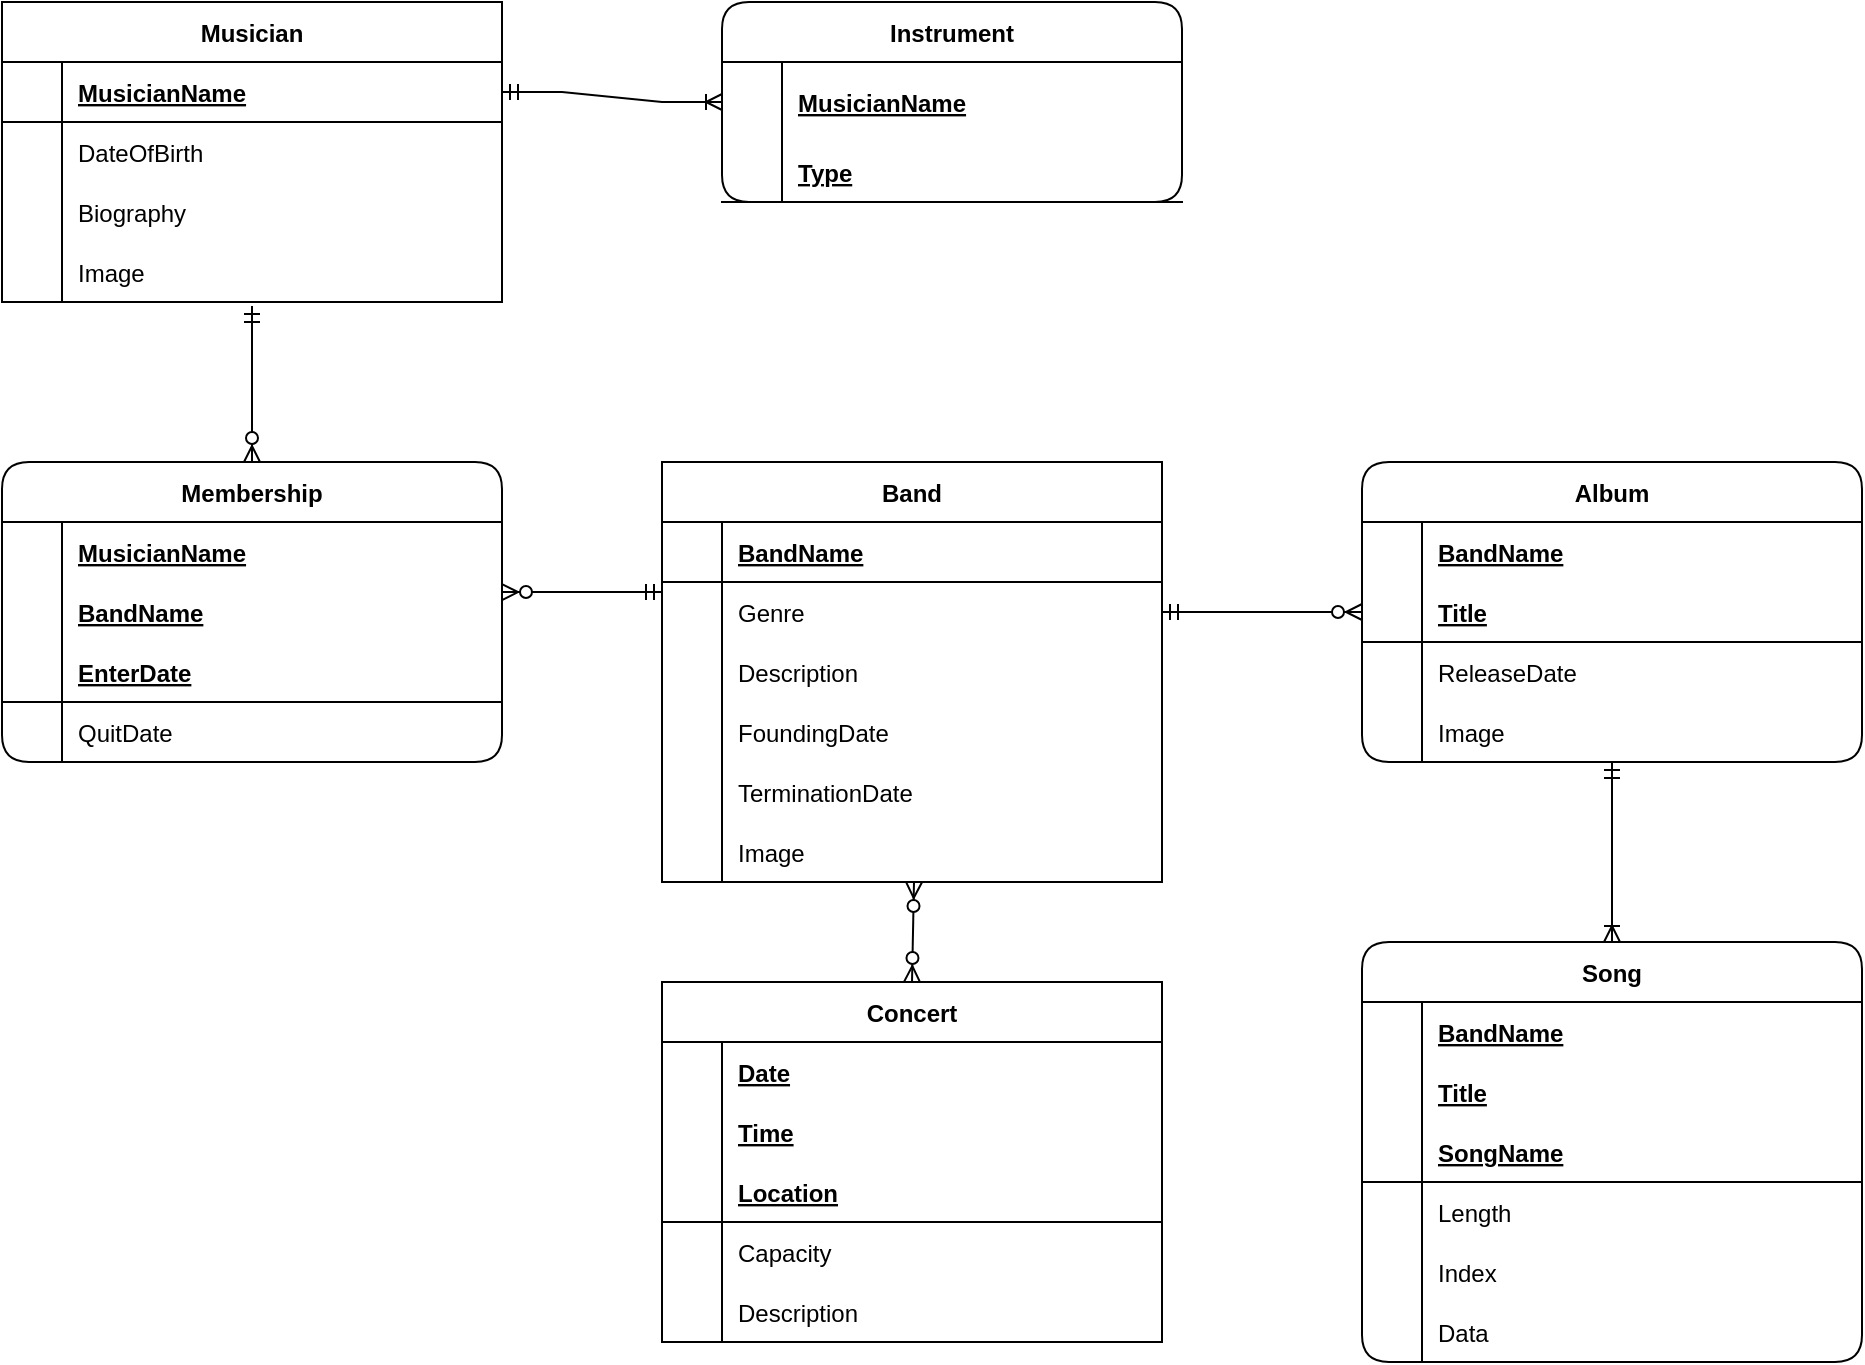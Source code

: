 <mxfile version="17.4.5" type="device"><diagram id="R2lEEEUBdFMjLlhIrx00" name="Page-1"><mxGraphModel dx="1038" dy="547" grid="1" gridSize="10" guides="1" tooltips="1" connect="1" arrows="1" fold="1" page="1" pageScale="1" pageWidth="850" pageHeight="1100" math="0" shadow="0" extFonts="Permanent Marker^https://fonts.googleapis.com/css?family=Permanent+Marker"><root><mxCell id="0"/><mxCell id="1" parent="0"/><mxCell id="C-vyLk0tnHw3VtMMgP7b-2" value="Instrument" style="shape=table;startSize=30;container=1;collapsible=1;childLayout=tableLayout;fixedRows=1;rowLines=0;fontStyle=1;align=center;resizeLast=1;rounded=1;" parent="1" vertex="1"><mxGeometry x="480" y="120" width="230" height="100" as="geometry"/></mxCell><mxCell id="hMFvulnl0Orp4dNwQK6t-11" value="" style="shape=partialRectangle;collapsible=0;dropTarget=0;pointerEvents=0;fillColor=none;points=[[0,0.5],[1,0.5]];portConstraint=eastwest;top=0;left=0;right=0;bottom=0;" parent="C-vyLk0tnHw3VtMMgP7b-2" vertex="1"><mxGeometry y="30" width="230" height="40" as="geometry"/></mxCell><mxCell id="hMFvulnl0Orp4dNwQK6t-12" value="" style="shape=partialRectangle;overflow=hidden;connectable=0;fillColor=none;top=0;left=0;bottom=0;right=0;fontStyle=1;" parent="hMFvulnl0Orp4dNwQK6t-11" vertex="1"><mxGeometry width="30" height="40" as="geometry"><mxRectangle width="30" height="40" as="alternateBounds"/></mxGeometry></mxCell><mxCell id="hMFvulnl0Orp4dNwQK6t-13" value="MusicianName" style="shape=partialRectangle;overflow=hidden;connectable=0;fillColor=none;top=0;left=0;bottom=0;right=0;align=left;spacingLeft=6;fontStyle=5;" parent="hMFvulnl0Orp4dNwQK6t-11" vertex="1"><mxGeometry x="30" width="200" height="40" as="geometry"><mxRectangle width="200" height="40" as="alternateBounds"/></mxGeometry></mxCell><mxCell id="hMFvulnl0Orp4dNwQK6t-18" value="" style="shape=partialRectangle;collapsible=0;dropTarget=0;pointerEvents=0;fillColor=none;points=[[0,0.5],[1,0.5]];portConstraint=eastwest;top=0;left=0;right=0;bottom=1;" parent="C-vyLk0tnHw3VtMMgP7b-2" vertex="1"><mxGeometry y="70" width="230" height="30" as="geometry"/></mxCell><mxCell id="hMFvulnl0Orp4dNwQK6t-19" value="" style="shape=partialRectangle;overflow=hidden;connectable=0;fillColor=none;top=0;left=0;bottom=0;right=0;fontStyle=1;" parent="hMFvulnl0Orp4dNwQK6t-18" vertex="1"><mxGeometry width="30" height="30" as="geometry"><mxRectangle width="30" height="30" as="alternateBounds"/></mxGeometry></mxCell><mxCell id="hMFvulnl0Orp4dNwQK6t-20" value="Type" style="shape=partialRectangle;overflow=hidden;connectable=0;fillColor=none;top=0;left=0;bottom=0;right=0;align=left;spacingLeft=6;fontStyle=5;" parent="hMFvulnl0Orp4dNwQK6t-18" vertex="1"><mxGeometry x="30" width="200" height="30" as="geometry"><mxRectangle width="200" height="30" as="alternateBounds"/></mxGeometry></mxCell><mxCell id="C-vyLk0tnHw3VtMMgP7b-13" value="Membership" style="shape=table;startSize=30;container=1;collapsible=1;childLayout=tableLayout;fixedRows=1;rowLines=0;fontStyle=1;align=center;resizeLast=1;rounded=1;" parent="1" vertex="1"><mxGeometry x="120" y="350" width="250" height="150" as="geometry"/></mxCell><mxCell id="C-vyLk0tnHw3VtMMgP7b-14" value="" style="shape=partialRectangle;collapsible=0;dropTarget=0;pointerEvents=0;fillColor=none;points=[[0,0.5],[1,0.5]];portConstraint=eastwest;top=0;left=0;right=0;bottom=0;" parent="C-vyLk0tnHw3VtMMgP7b-13" vertex="1"><mxGeometry y="30" width="250" height="30" as="geometry"/></mxCell><mxCell id="C-vyLk0tnHw3VtMMgP7b-15" value="" style="shape=partialRectangle;overflow=hidden;connectable=0;fillColor=none;top=0;left=0;bottom=0;right=0;fontStyle=1;" parent="C-vyLk0tnHw3VtMMgP7b-14" vertex="1"><mxGeometry width="30" height="30" as="geometry"><mxRectangle width="30" height="30" as="alternateBounds"/></mxGeometry></mxCell><mxCell id="C-vyLk0tnHw3VtMMgP7b-16" value="MusicianName" style="shape=partialRectangle;overflow=hidden;connectable=0;fillColor=none;top=0;left=0;bottom=0;right=0;align=left;spacingLeft=6;fontStyle=5;" parent="C-vyLk0tnHw3VtMMgP7b-14" vertex="1"><mxGeometry x="30" width="220" height="30" as="geometry"><mxRectangle width="220" height="30" as="alternateBounds"/></mxGeometry></mxCell><mxCell id="hMFvulnl0Orp4dNwQK6t-25" value="" style="shape=partialRectangle;collapsible=0;dropTarget=0;pointerEvents=0;fillColor=none;points=[[0,0.5],[1,0.5]];portConstraint=eastwest;top=0;left=0;right=0;bottom=0;" parent="C-vyLk0tnHw3VtMMgP7b-13" vertex="1"><mxGeometry y="60" width="250" height="30" as="geometry"/></mxCell><mxCell id="hMFvulnl0Orp4dNwQK6t-26" value="" style="shape=partialRectangle;overflow=hidden;connectable=0;fillColor=none;top=0;left=0;bottom=0;right=0;fontStyle=1;" parent="hMFvulnl0Orp4dNwQK6t-25" vertex="1"><mxGeometry width="30" height="30" as="geometry"><mxRectangle width="30" height="30" as="alternateBounds"/></mxGeometry></mxCell><mxCell id="hMFvulnl0Orp4dNwQK6t-27" value="BandName" style="shape=partialRectangle;overflow=hidden;connectable=0;fillColor=none;top=0;left=0;bottom=0;right=0;align=left;spacingLeft=6;fontStyle=5;" parent="hMFvulnl0Orp4dNwQK6t-25" vertex="1"><mxGeometry x="30" width="220" height="30" as="geometry"><mxRectangle width="220" height="30" as="alternateBounds"/></mxGeometry></mxCell><mxCell id="hMFvulnl0Orp4dNwQK6t-22" value="" style="shape=partialRectangle;collapsible=0;dropTarget=0;pointerEvents=0;fillColor=none;points=[[0,0.5],[1,0.5]];portConstraint=eastwest;top=0;left=0;right=0;bottom=1;" parent="C-vyLk0tnHw3VtMMgP7b-13" vertex="1"><mxGeometry y="90" width="250" height="30" as="geometry"/></mxCell><mxCell id="hMFvulnl0Orp4dNwQK6t-23" value="" style="shape=partialRectangle;overflow=hidden;connectable=0;fillColor=none;top=0;left=0;bottom=0;right=0;fontStyle=1;" parent="hMFvulnl0Orp4dNwQK6t-22" vertex="1"><mxGeometry width="30" height="30" as="geometry"><mxRectangle width="30" height="30" as="alternateBounds"/></mxGeometry></mxCell><mxCell id="hMFvulnl0Orp4dNwQK6t-24" value="EnterDate" style="shape=partialRectangle;overflow=hidden;connectable=0;fillColor=none;top=0;left=0;bottom=0;right=0;align=left;spacingLeft=6;fontStyle=5;" parent="hMFvulnl0Orp4dNwQK6t-22" vertex="1"><mxGeometry x="30" width="220" height="30" as="geometry"><mxRectangle width="220" height="30" as="alternateBounds"/></mxGeometry></mxCell><mxCell id="C-vyLk0tnHw3VtMMgP7b-17" value="" style="shape=partialRectangle;collapsible=0;dropTarget=0;pointerEvents=0;fillColor=none;points=[[0,0.5],[1,0.5]];portConstraint=eastwest;top=0;left=0;right=0;bottom=0;" parent="C-vyLk0tnHw3VtMMgP7b-13" vertex="1"><mxGeometry y="120" width="250" height="30" as="geometry"/></mxCell><mxCell id="C-vyLk0tnHw3VtMMgP7b-18" value="" style="shape=partialRectangle;overflow=hidden;connectable=0;fillColor=none;top=0;left=0;bottom=0;right=0;" parent="C-vyLk0tnHw3VtMMgP7b-17" vertex="1"><mxGeometry width="30" height="30" as="geometry"><mxRectangle width="30" height="30" as="alternateBounds"/></mxGeometry></mxCell><mxCell id="C-vyLk0tnHw3VtMMgP7b-19" value="QuitDate" style="shape=partialRectangle;overflow=hidden;connectable=0;fillColor=none;top=0;left=0;bottom=0;right=0;align=left;spacingLeft=6;" parent="C-vyLk0tnHw3VtMMgP7b-17" vertex="1"><mxGeometry x="30" width="220" height="30" as="geometry"><mxRectangle width="220" height="30" as="alternateBounds"/></mxGeometry></mxCell><mxCell id="C-vyLk0tnHw3VtMMgP7b-23" value="Musician" style="shape=table;startSize=30;container=1;collapsible=1;childLayout=tableLayout;fixedRows=1;rowLines=0;fontStyle=1;align=center;resizeLast=1;" parent="1" vertex="1"><mxGeometry x="120" y="120" width="250" height="150" as="geometry"/></mxCell><mxCell id="C-vyLk0tnHw3VtMMgP7b-24" value="" style="shape=partialRectangle;collapsible=0;dropTarget=0;pointerEvents=0;fillColor=none;points=[[0,0.5],[1,0.5]];portConstraint=eastwest;top=0;left=0;right=0;bottom=1;" parent="C-vyLk0tnHw3VtMMgP7b-23" vertex="1"><mxGeometry y="30" width="250" height="30" as="geometry"/></mxCell><mxCell id="C-vyLk0tnHw3VtMMgP7b-25" value="" style="shape=partialRectangle;overflow=hidden;connectable=0;fillColor=none;top=0;left=0;bottom=0;right=0;fontStyle=1;" parent="C-vyLk0tnHw3VtMMgP7b-24" vertex="1"><mxGeometry width="30" height="30" as="geometry"><mxRectangle width="30" height="30" as="alternateBounds"/></mxGeometry></mxCell><mxCell id="C-vyLk0tnHw3VtMMgP7b-26" value="MusicianName" style="shape=partialRectangle;overflow=hidden;connectable=0;fillColor=none;top=0;left=0;bottom=0;right=0;align=left;spacingLeft=6;fontStyle=5;" parent="C-vyLk0tnHw3VtMMgP7b-24" vertex="1"><mxGeometry x="30" width="220" height="30" as="geometry"><mxRectangle width="220" height="30" as="alternateBounds"/></mxGeometry></mxCell><mxCell id="C-vyLk0tnHw3VtMMgP7b-27" value="" style="shape=partialRectangle;collapsible=0;dropTarget=0;pointerEvents=0;fillColor=none;points=[[0,0.5],[1,0.5]];portConstraint=eastwest;top=0;left=0;right=0;bottom=0;" parent="C-vyLk0tnHw3VtMMgP7b-23" vertex="1"><mxGeometry y="60" width="250" height="30" as="geometry"/></mxCell><mxCell id="C-vyLk0tnHw3VtMMgP7b-28" value="" style="shape=partialRectangle;overflow=hidden;connectable=0;fillColor=none;top=0;left=0;bottom=0;right=0;" parent="C-vyLk0tnHw3VtMMgP7b-27" vertex="1"><mxGeometry width="30" height="30" as="geometry"><mxRectangle width="30" height="30" as="alternateBounds"/></mxGeometry></mxCell><mxCell id="C-vyLk0tnHw3VtMMgP7b-29" value="DateOfBirth" style="shape=partialRectangle;overflow=hidden;connectable=0;fillColor=none;top=0;left=0;bottom=0;right=0;align=left;spacingLeft=6;" parent="C-vyLk0tnHw3VtMMgP7b-27" vertex="1"><mxGeometry x="30" width="220" height="30" as="geometry"><mxRectangle width="220" height="30" as="alternateBounds"/></mxGeometry></mxCell><mxCell id="hMFvulnl0Orp4dNwQK6t-1" value="" style="shape=partialRectangle;collapsible=0;dropTarget=0;pointerEvents=0;fillColor=none;points=[[0,0.5],[1,0.5]];portConstraint=eastwest;top=0;left=0;right=0;bottom=0;" parent="C-vyLk0tnHw3VtMMgP7b-23" vertex="1"><mxGeometry y="90" width="250" height="30" as="geometry"/></mxCell><mxCell id="hMFvulnl0Orp4dNwQK6t-2" value="" style="shape=partialRectangle;overflow=hidden;connectable=0;fillColor=none;top=0;left=0;bottom=0;right=0;" parent="hMFvulnl0Orp4dNwQK6t-1" vertex="1"><mxGeometry width="30" height="30" as="geometry"><mxRectangle width="30" height="30" as="alternateBounds"/></mxGeometry></mxCell><mxCell id="hMFvulnl0Orp4dNwQK6t-3" value="Biography" style="shape=partialRectangle;overflow=hidden;connectable=0;fillColor=none;top=0;left=0;bottom=0;right=0;align=left;spacingLeft=6;" parent="hMFvulnl0Orp4dNwQK6t-1" vertex="1"><mxGeometry x="30" width="220" height="30" as="geometry"><mxRectangle width="220" height="30" as="alternateBounds"/></mxGeometry></mxCell><mxCell id="hMFvulnl0Orp4dNwQK6t-4" value="" style="shape=partialRectangle;collapsible=0;dropTarget=0;pointerEvents=0;fillColor=none;points=[[0,0.5],[1,0.5]];portConstraint=eastwest;top=0;left=0;right=0;bottom=0;" parent="C-vyLk0tnHw3VtMMgP7b-23" vertex="1"><mxGeometry y="120" width="250" height="30" as="geometry"/></mxCell><mxCell id="hMFvulnl0Orp4dNwQK6t-5" value="" style="shape=partialRectangle;overflow=hidden;connectable=0;fillColor=none;top=0;left=0;bottom=0;right=0;" parent="hMFvulnl0Orp4dNwQK6t-4" vertex="1"><mxGeometry width="30" height="30" as="geometry"><mxRectangle width="30" height="30" as="alternateBounds"/></mxGeometry></mxCell><mxCell id="hMFvulnl0Orp4dNwQK6t-6" value="Image" style="shape=partialRectangle;overflow=hidden;connectable=0;fillColor=none;top=0;left=0;bottom=0;right=0;align=left;spacingLeft=6;" parent="hMFvulnl0Orp4dNwQK6t-4" vertex="1"><mxGeometry x="30" width="220" height="30" as="geometry"><mxRectangle width="220" height="30" as="alternateBounds"/></mxGeometry></mxCell><mxCell id="hMFvulnl0Orp4dNwQK6t-21" value="" style="edgeStyle=entityRelationEdgeStyle;fontSize=12;html=1;endArrow=ERoneToMany;startArrow=ERmandOne;rounded=0;entryX=0;entryY=0.5;entryDx=0;entryDy=0;exitX=1;exitY=0.5;exitDx=0;exitDy=0;" parent="1" source="C-vyLk0tnHw3VtMMgP7b-24" target="hMFvulnl0Orp4dNwQK6t-11" edge="1"><mxGeometry width="100" height="100" relative="1" as="geometry"><mxPoint x="360" y="350" as="sourcePoint"/><mxPoint x="460" y="250" as="targetPoint"/></mxGeometry></mxCell><mxCell id="hMFvulnl0Orp4dNwQK6t-28" value="Band" style="shape=table;startSize=30;container=1;collapsible=1;childLayout=tableLayout;fixedRows=1;rowLines=0;fontStyle=1;align=center;resizeLast=1;" parent="1" vertex="1"><mxGeometry x="450" y="350" width="250" height="210" as="geometry"/></mxCell><mxCell id="hMFvulnl0Orp4dNwQK6t-29" value="" style="shape=partialRectangle;collapsible=0;dropTarget=0;pointerEvents=0;fillColor=none;points=[[0,0.5],[1,0.5]];portConstraint=eastwest;top=0;left=0;right=0;bottom=1;" parent="hMFvulnl0Orp4dNwQK6t-28" vertex="1"><mxGeometry y="30" width="250" height="30" as="geometry"/></mxCell><mxCell id="hMFvulnl0Orp4dNwQK6t-30" value="" style="shape=partialRectangle;overflow=hidden;connectable=0;fillColor=none;top=0;left=0;bottom=0;right=0;fontStyle=1;" parent="hMFvulnl0Orp4dNwQK6t-29" vertex="1"><mxGeometry width="30" height="30" as="geometry"><mxRectangle width="30" height="30" as="alternateBounds"/></mxGeometry></mxCell><mxCell id="hMFvulnl0Orp4dNwQK6t-31" value="BandName" style="shape=partialRectangle;overflow=hidden;connectable=0;fillColor=none;top=0;left=0;bottom=0;right=0;align=left;spacingLeft=6;fontStyle=5;" parent="hMFvulnl0Orp4dNwQK6t-29" vertex="1"><mxGeometry x="30" width="220" height="30" as="geometry"><mxRectangle width="220" height="30" as="alternateBounds"/></mxGeometry></mxCell><mxCell id="hMFvulnl0Orp4dNwQK6t-38" value="" style="shape=partialRectangle;collapsible=0;dropTarget=0;pointerEvents=0;fillColor=none;points=[[0,0.5],[1,0.5]];portConstraint=eastwest;top=0;left=0;right=0;bottom=0;" parent="hMFvulnl0Orp4dNwQK6t-28" vertex="1"><mxGeometry y="60" width="250" height="30" as="geometry"/></mxCell><mxCell id="hMFvulnl0Orp4dNwQK6t-39" value="" style="shape=partialRectangle;overflow=hidden;connectable=0;fillColor=none;top=0;left=0;bottom=0;right=0;" parent="hMFvulnl0Orp4dNwQK6t-38" vertex="1"><mxGeometry width="30" height="30" as="geometry"><mxRectangle width="30" height="30" as="alternateBounds"/></mxGeometry></mxCell><mxCell id="hMFvulnl0Orp4dNwQK6t-40" value="Genre" style="shape=partialRectangle;overflow=hidden;connectable=0;fillColor=none;top=0;left=0;bottom=0;right=0;align=left;spacingLeft=6;" parent="hMFvulnl0Orp4dNwQK6t-38" vertex="1"><mxGeometry x="30" width="220" height="30" as="geometry"><mxRectangle width="220" height="30" as="alternateBounds"/></mxGeometry></mxCell><mxCell id="PQ4qTFATk-oJu7mtaYmG-1" value="" style="shape=partialRectangle;collapsible=0;dropTarget=0;pointerEvents=0;fillColor=none;points=[[0,0.5],[1,0.5]];portConstraint=eastwest;top=0;left=0;right=0;bottom=0;" vertex="1" parent="hMFvulnl0Orp4dNwQK6t-28"><mxGeometry y="90" width="250" height="30" as="geometry"/></mxCell><mxCell id="PQ4qTFATk-oJu7mtaYmG-2" value="" style="shape=partialRectangle;overflow=hidden;connectable=0;fillColor=none;top=0;left=0;bottom=0;right=0;" vertex="1" parent="PQ4qTFATk-oJu7mtaYmG-1"><mxGeometry width="30" height="30" as="geometry"><mxRectangle width="30" height="30" as="alternateBounds"/></mxGeometry></mxCell><mxCell id="PQ4qTFATk-oJu7mtaYmG-3" value="Description" style="shape=partialRectangle;overflow=hidden;connectable=0;fillColor=none;top=0;left=0;bottom=0;right=0;align=left;spacingLeft=6;" vertex="1" parent="PQ4qTFATk-oJu7mtaYmG-1"><mxGeometry x="30" width="220" height="30" as="geometry"><mxRectangle width="220" height="30" as="alternateBounds"/></mxGeometry></mxCell><mxCell id="hMFvulnl0Orp4dNwQK6t-42" value="" style="shape=partialRectangle;collapsible=0;dropTarget=0;pointerEvents=0;fillColor=none;points=[[0,0.5],[1,0.5]];portConstraint=eastwest;top=0;left=0;right=0;bottom=0;" parent="hMFvulnl0Orp4dNwQK6t-28" vertex="1"><mxGeometry y="120" width="250" height="30" as="geometry"/></mxCell><mxCell id="hMFvulnl0Orp4dNwQK6t-43" value="" style="shape=partialRectangle;overflow=hidden;connectable=0;fillColor=none;top=0;left=0;bottom=0;right=0;" parent="hMFvulnl0Orp4dNwQK6t-42" vertex="1"><mxGeometry width="30" height="30" as="geometry"><mxRectangle width="30" height="30" as="alternateBounds"/></mxGeometry></mxCell><mxCell id="hMFvulnl0Orp4dNwQK6t-44" value="FoundingDate" style="shape=partialRectangle;overflow=hidden;connectable=0;fillColor=none;top=0;left=0;bottom=0;right=0;align=left;spacingLeft=6;" parent="hMFvulnl0Orp4dNwQK6t-42" vertex="1"><mxGeometry x="30" width="220" height="30" as="geometry"><mxRectangle width="220" height="30" as="alternateBounds"/></mxGeometry></mxCell><mxCell id="hMFvulnl0Orp4dNwQK6t-45" value="" style="shape=partialRectangle;collapsible=0;dropTarget=0;pointerEvents=0;fillColor=none;points=[[0,0.5],[1,0.5]];portConstraint=eastwest;top=0;left=0;right=0;bottom=0;" parent="hMFvulnl0Orp4dNwQK6t-28" vertex="1"><mxGeometry y="150" width="250" height="30" as="geometry"/></mxCell><mxCell id="hMFvulnl0Orp4dNwQK6t-46" value="" style="shape=partialRectangle;overflow=hidden;connectable=0;fillColor=none;top=0;left=0;bottom=0;right=0;" parent="hMFvulnl0Orp4dNwQK6t-45" vertex="1"><mxGeometry width="30" height="30" as="geometry"><mxRectangle width="30" height="30" as="alternateBounds"/></mxGeometry></mxCell><mxCell id="hMFvulnl0Orp4dNwQK6t-47" value="TerminationDate" style="shape=partialRectangle;overflow=hidden;connectable=0;fillColor=none;top=0;left=0;bottom=0;right=0;align=left;spacingLeft=6;" parent="hMFvulnl0Orp4dNwQK6t-45" vertex="1"><mxGeometry x="30" width="220" height="30" as="geometry"><mxRectangle width="220" height="30" as="alternateBounds"/></mxGeometry></mxCell><mxCell id="hMFvulnl0Orp4dNwQK6t-48" value="" style="shape=partialRectangle;collapsible=0;dropTarget=0;pointerEvents=0;fillColor=none;points=[[0,0.5],[1,0.5]];portConstraint=eastwest;top=0;left=0;right=0;bottom=0;" parent="hMFvulnl0Orp4dNwQK6t-28" vertex="1"><mxGeometry y="180" width="250" height="30" as="geometry"/></mxCell><mxCell id="hMFvulnl0Orp4dNwQK6t-49" value="" style="shape=partialRectangle;overflow=hidden;connectable=0;fillColor=none;top=0;left=0;bottom=0;right=0;" parent="hMFvulnl0Orp4dNwQK6t-48" vertex="1"><mxGeometry width="30" height="30" as="geometry"><mxRectangle width="30" height="30" as="alternateBounds"/></mxGeometry></mxCell><mxCell id="hMFvulnl0Orp4dNwQK6t-50" value="Image" style="shape=partialRectangle;overflow=hidden;connectable=0;fillColor=none;top=0;left=0;bottom=0;right=0;align=left;spacingLeft=6;" parent="hMFvulnl0Orp4dNwQK6t-48" vertex="1"><mxGeometry x="30" width="220" height="30" as="geometry"><mxRectangle width="220" height="30" as="alternateBounds"/></mxGeometry></mxCell><mxCell id="hMFvulnl0Orp4dNwQK6t-41" value="" style="fontSize=12;html=1;endArrow=ERzeroToMany;startArrow=ERmandOne;rounded=0;exitX=0.5;exitY=1.067;exitDx=0;exitDy=0;exitPerimeter=0;entryX=0.5;entryY=0;entryDx=0;entryDy=0;elbow=vertical;" parent="1" source="hMFvulnl0Orp4dNwQK6t-4" target="C-vyLk0tnHw3VtMMgP7b-13" edge="1"><mxGeometry width="100" height="100" relative="1" as="geometry"><mxPoint x="250" y="420" as="sourcePoint"/><mxPoint x="350" y="320" as="targetPoint"/></mxGeometry></mxCell><mxCell id="hMFvulnl0Orp4dNwQK6t-51" value="" style="fontSize=12;html=1;endArrow=ERzeroToMany;startArrow=ERmandOne;rounded=0;exitX=0;exitY=0.167;exitDx=0;exitDy=0;entryX=1;entryY=0.167;entryDx=0;entryDy=0;elbow=vertical;entryPerimeter=0;exitPerimeter=0;" parent="1" source="hMFvulnl0Orp4dNwQK6t-38" target="hMFvulnl0Orp4dNwQK6t-25" edge="1"><mxGeometry width="100" height="100" relative="1" as="geometry"><mxPoint x="400" y="472" as="sourcePoint"/><mxPoint x="400" y="549.99" as="targetPoint"/></mxGeometry></mxCell><mxCell id="hMFvulnl0Orp4dNwQK6t-52" value="Album" style="shape=table;startSize=30;container=1;collapsible=1;childLayout=tableLayout;fixedRows=1;rowLines=0;fontStyle=1;align=center;resizeLast=1;rounded=1;" parent="1" vertex="1"><mxGeometry x="800" y="350" width="250" height="150" as="geometry"/></mxCell><mxCell id="hMFvulnl0Orp4dNwQK6t-53" value="" style="shape=partialRectangle;collapsible=0;dropTarget=0;pointerEvents=0;fillColor=none;points=[[0,0.5],[1,0.5]];portConstraint=eastwest;top=0;left=0;right=0;bottom=0;" parent="hMFvulnl0Orp4dNwQK6t-52" vertex="1"><mxGeometry y="30" width="250" height="30" as="geometry"/></mxCell><mxCell id="hMFvulnl0Orp4dNwQK6t-54" value="" style="shape=partialRectangle;overflow=hidden;connectable=0;fillColor=none;top=0;left=0;bottom=0;right=0;fontStyle=1;" parent="hMFvulnl0Orp4dNwQK6t-53" vertex="1"><mxGeometry width="30" height="30" as="geometry"><mxRectangle width="30" height="30" as="alternateBounds"/></mxGeometry></mxCell><mxCell id="hMFvulnl0Orp4dNwQK6t-55" value="BandName" style="shape=partialRectangle;overflow=hidden;connectable=0;fillColor=none;top=0;left=0;bottom=0;right=0;align=left;spacingLeft=6;fontStyle=5;" parent="hMFvulnl0Orp4dNwQK6t-53" vertex="1"><mxGeometry x="30" width="220" height="30" as="geometry"><mxRectangle width="220" height="30" as="alternateBounds"/></mxGeometry></mxCell><mxCell id="hMFvulnl0Orp4dNwQK6t-68" value="" style="shape=partialRectangle;collapsible=0;dropTarget=0;pointerEvents=0;fillColor=none;points=[[0,0.5],[1,0.5]];portConstraint=eastwest;top=0;left=0;right=0;bottom=1;" parent="hMFvulnl0Orp4dNwQK6t-52" vertex="1"><mxGeometry y="60" width="250" height="30" as="geometry"/></mxCell><mxCell id="hMFvulnl0Orp4dNwQK6t-69" value="" style="shape=partialRectangle;overflow=hidden;connectable=0;fillColor=none;top=0;left=0;bottom=0;right=0;fontStyle=1;" parent="hMFvulnl0Orp4dNwQK6t-68" vertex="1"><mxGeometry width="30" height="30" as="geometry"><mxRectangle width="30" height="30" as="alternateBounds"/></mxGeometry></mxCell><mxCell id="hMFvulnl0Orp4dNwQK6t-70" value="Title" style="shape=partialRectangle;overflow=hidden;connectable=0;fillColor=none;top=0;left=0;bottom=0;right=0;align=left;spacingLeft=6;fontStyle=5;" parent="hMFvulnl0Orp4dNwQK6t-68" vertex="1"><mxGeometry x="30" width="220" height="30" as="geometry"><mxRectangle width="220" height="30" as="alternateBounds"/></mxGeometry></mxCell><mxCell id="hMFvulnl0Orp4dNwQK6t-56" value="" style="shape=partialRectangle;collapsible=0;dropTarget=0;pointerEvents=0;fillColor=none;points=[[0,0.5],[1,0.5]];portConstraint=eastwest;top=0;left=0;right=0;bottom=0;" parent="hMFvulnl0Orp4dNwQK6t-52" vertex="1"><mxGeometry y="90" width="250" height="30" as="geometry"/></mxCell><mxCell id="hMFvulnl0Orp4dNwQK6t-57" value="" style="shape=partialRectangle;overflow=hidden;connectable=0;fillColor=none;top=0;left=0;bottom=0;right=0;" parent="hMFvulnl0Orp4dNwQK6t-56" vertex="1"><mxGeometry width="30" height="30" as="geometry"><mxRectangle width="30" height="30" as="alternateBounds"/></mxGeometry></mxCell><mxCell id="hMFvulnl0Orp4dNwQK6t-58" value="ReleaseDate" style="shape=partialRectangle;overflow=hidden;connectable=0;fillColor=none;top=0;left=0;bottom=0;right=0;align=left;spacingLeft=6;" parent="hMFvulnl0Orp4dNwQK6t-56" vertex="1"><mxGeometry x="30" width="220" height="30" as="geometry"><mxRectangle width="220" height="30" as="alternateBounds"/></mxGeometry></mxCell><mxCell id="hMFvulnl0Orp4dNwQK6t-59" value="" style="shape=partialRectangle;collapsible=0;dropTarget=0;pointerEvents=0;fillColor=none;points=[[0,0.5],[1,0.5]];portConstraint=eastwest;top=0;left=0;right=0;bottom=0;" parent="hMFvulnl0Orp4dNwQK6t-52" vertex="1"><mxGeometry y="120" width="250" height="30" as="geometry"/></mxCell><mxCell id="hMFvulnl0Orp4dNwQK6t-60" value="" style="shape=partialRectangle;overflow=hidden;connectable=0;fillColor=none;top=0;left=0;bottom=0;right=0;" parent="hMFvulnl0Orp4dNwQK6t-59" vertex="1"><mxGeometry width="30" height="30" as="geometry"><mxRectangle width="30" height="30" as="alternateBounds"/></mxGeometry></mxCell><mxCell id="hMFvulnl0Orp4dNwQK6t-61" value="Image" style="shape=partialRectangle;overflow=hidden;connectable=0;fillColor=none;top=0;left=0;bottom=0;right=0;align=left;spacingLeft=6;" parent="hMFvulnl0Orp4dNwQK6t-59" vertex="1"><mxGeometry x="30" width="220" height="30" as="geometry"><mxRectangle width="220" height="30" as="alternateBounds"/></mxGeometry></mxCell><mxCell id="hMFvulnl0Orp4dNwQK6t-71" value="" style="fontSize=12;html=1;endArrow=ERzeroToMany;startArrow=ERmandOne;rounded=0;exitX=1;exitY=0.5;exitDx=0;exitDy=0;entryX=0;entryY=0.5;entryDx=0;entryDy=0;elbow=vertical;edgeStyle=entityRelationEdgeStyle;" parent="1" source="hMFvulnl0Orp4dNwQK6t-38" target="hMFvulnl0Orp4dNwQK6t-68" edge="1"><mxGeometry width="100" height="100" relative="1" as="geometry"><mxPoint x="790" y="500" as="sourcePoint"/><mxPoint x="710" y="500" as="targetPoint"/></mxGeometry></mxCell><mxCell id="hMFvulnl0Orp4dNwQK6t-72" value="Song" style="shape=table;startSize=30;container=1;collapsible=1;childLayout=tableLayout;fixedRows=1;rowLines=0;fontStyle=1;align=center;resizeLast=1;rounded=1;" parent="1" vertex="1"><mxGeometry x="800" y="590" width="250" height="210" as="geometry"/></mxCell><mxCell id="hMFvulnl0Orp4dNwQK6t-73" value="" style="shape=partialRectangle;collapsible=0;dropTarget=0;pointerEvents=0;fillColor=none;points=[[0,0.5],[1,0.5]];portConstraint=eastwest;top=0;left=0;right=0;bottom=0;" parent="hMFvulnl0Orp4dNwQK6t-72" vertex="1"><mxGeometry y="30" width="250" height="30" as="geometry"/></mxCell><mxCell id="hMFvulnl0Orp4dNwQK6t-74" value="" style="shape=partialRectangle;overflow=hidden;connectable=0;fillColor=none;top=0;left=0;bottom=0;right=0;fontStyle=1;" parent="hMFvulnl0Orp4dNwQK6t-73" vertex="1"><mxGeometry width="30" height="30" as="geometry"><mxRectangle width="30" height="30" as="alternateBounds"/></mxGeometry></mxCell><mxCell id="hMFvulnl0Orp4dNwQK6t-75" value="BandName" style="shape=partialRectangle;overflow=hidden;connectable=0;fillColor=none;top=0;left=0;bottom=0;right=0;align=left;spacingLeft=6;fontStyle=5;" parent="hMFvulnl0Orp4dNwQK6t-73" vertex="1"><mxGeometry x="30" width="220" height="30" as="geometry"><mxRectangle width="220" height="30" as="alternateBounds"/></mxGeometry></mxCell><mxCell id="hMFvulnl0Orp4dNwQK6t-76" value="" style="shape=partialRectangle;collapsible=0;dropTarget=0;pointerEvents=0;fillColor=none;points=[[0,0.5],[1,0.5]];portConstraint=eastwest;top=0;left=0;right=0;bottom=0;" parent="hMFvulnl0Orp4dNwQK6t-72" vertex="1"><mxGeometry y="60" width="250" height="30" as="geometry"/></mxCell><mxCell id="hMFvulnl0Orp4dNwQK6t-77" value="" style="shape=partialRectangle;overflow=hidden;connectable=0;fillColor=none;top=0;left=0;bottom=0;right=0;fontStyle=1;" parent="hMFvulnl0Orp4dNwQK6t-76" vertex="1"><mxGeometry width="30" height="30" as="geometry"><mxRectangle width="30" height="30" as="alternateBounds"/></mxGeometry></mxCell><mxCell id="hMFvulnl0Orp4dNwQK6t-78" value="Title" style="shape=partialRectangle;overflow=hidden;connectable=0;fillColor=none;top=0;left=0;bottom=0;right=0;align=left;spacingLeft=6;fontStyle=5;" parent="hMFvulnl0Orp4dNwQK6t-76" vertex="1"><mxGeometry x="30" width="220" height="30" as="geometry"><mxRectangle width="220" height="30" as="alternateBounds"/></mxGeometry></mxCell><mxCell id="hMFvulnl0Orp4dNwQK6t-85" value="" style="shape=partialRectangle;collapsible=0;dropTarget=0;pointerEvents=0;fillColor=none;points=[[0,0.5],[1,0.5]];portConstraint=eastwest;top=0;left=0;right=0;bottom=1;" parent="hMFvulnl0Orp4dNwQK6t-72" vertex="1"><mxGeometry y="90" width="250" height="30" as="geometry"/></mxCell><mxCell id="hMFvulnl0Orp4dNwQK6t-86" value="" style="shape=partialRectangle;overflow=hidden;connectable=0;fillColor=none;top=0;left=0;bottom=0;right=0;fontStyle=1;" parent="hMFvulnl0Orp4dNwQK6t-85" vertex="1"><mxGeometry width="30" height="30" as="geometry"><mxRectangle width="30" height="30" as="alternateBounds"/></mxGeometry></mxCell><mxCell id="hMFvulnl0Orp4dNwQK6t-87" value="SongName" style="shape=partialRectangle;overflow=hidden;connectable=0;fillColor=none;top=0;left=0;bottom=0;right=0;align=left;spacingLeft=6;fontStyle=5;" parent="hMFvulnl0Orp4dNwQK6t-85" vertex="1"><mxGeometry x="30" width="220" height="30" as="geometry"><mxRectangle width="220" height="30" as="alternateBounds"/></mxGeometry></mxCell><mxCell id="hMFvulnl0Orp4dNwQK6t-79" value="" style="shape=partialRectangle;collapsible=0;dropTarget=0;pointerEvents=0;fillColor=none;points=[[0,0.5],[1,0.5]];portConstraint=eastwest;top=0;left=0;right=0;bottom=0;" parent="hMFvulnl0Orp4dNwQK6t-72" vertex="1"><mxGeometry y="120" width="250" height="30" as="geometry"/></mxCell><mxCell id="hMFvulnl0Orp4dNwQK6t-80" value="" style="shape=partialRectangle;overflow=hidden;connectable=0;fillColor=none;top=0;left=0;bottom=0;right=0;" parent="hMFvulnl0Orp4dNwQK6t-79" vertex="1"><mxGeometry width="30" height="30" as="geometry"><mxRectangle width="30" height="30" as="alternateBounds"/></mxGeometry></mxCell><mxCell id="hMFvulnl0Orp4dNwQK6t-81" value="Length" style="shape=partialRectangle;overflow=hidden;connectable=0;fillColor=none;top=0;left=0;bottom=0;right=0;align=left;spacingLeft=6;" parent="hMFvulnl0Orp4dNwQK6t-79" vertex="1"><mxGeometry x="30" width="220" height="30" as="geometry"><mxRectangle width="220" height="30" as="alternateBounds"/></mxGeometry></mxCell><mxCell id="hMFvulnl0Orp4dNwQK6t-82" value="" style="shape=partialRectangle;collapsible=0;dropTarget=0;pointerEvents=0;fillColor=none;points=[[0,0.5],[1,0.5]];portConstraint=eastwest;top=0;left=0;right=0;bottom=0;" parent="hMFvulnl0Orp4dNwQK6t-72" vertex="1"><mxGeometry y="150" width="250" height="30" as="geometry"/></mxCell><mxCell id="hMFvulnl0Orp4dNwQK6t-83" value="" style="shape=partialRectangle;overflow=hidden;connectable=0;fillColor=none;top=0;left=0;bottom=0;right=0;" parent="hMFvulnl0Orp4dNwQK6t-82" vertex="1"><mxGeometry width="30" height="30" as="geometry"><mxRectangle width="30" height="30" as="alternateBounds"/></mxGeometry></mxCell><mxCell id="hMFvulnl0Orp4dNwQK6t-84" value="Index" style="shape=partialRectangle;overflow=hidden;connectable=0;fillColor=none;top=0;left=0;bottom=0;right=0;align=left;spacingLeft=6;" parent="hMFvulnl0Orp4dNwQK6t-82" vertex="1"><mxGeometry x="30" width="220" height="30" as="geometry"><mxRectangle width="220" height="30" as="alternateBounds"/></mxGeometry></mxCell><mxCell id="hMFvulnl0Orp4dNwQK6t-88" value="" style="shape=partialRectangle;collapsible=0;dropTarget=0;pointerEvents=0;fillColor=none;points=[[0,0.5],[1,0.5]];portConstraint=eastwest;top=0;left=0;right=0;bottom=0;" parent="hMFvulnl0Orp4dNwQK6t-72" vertex="1"><mxGeometry y="180" width="250" height="30" as="geometry"/></mxCell><mxCell id="hMFvulnl0Orp4dNwQK6t-89" value="" style="shape=partialRectangle;overflow=hidden;connectable=0;fillColor=none;top=0;left=0;bottom=0;right=0;" parent="hMFvulnl0Orp4dNwQK6t-88" vertex="1"><mxGeometry width="30" height="30" as="geometry"><mxRectangle width="30" height="30" as="alternateBounds"/></mxGeometry></mxCell><mxCell id="hMFvulnl0Orp4dNwQK6t-90" value="Data" style="shape=partialRectangle;overflow=hidden;connectable=0;fillColor=none;top=0;left=0;bottom=0;right=0;align=left;spacingLeft=6;" parent="hMFvulnl0Orp4dNwQK6t-88" vertex="1"><mxGeometry x="30" width="220" height="30" as="geometry"><mxRectangle width="220" height="30" as="alternateBounds"/></mxGeometry></mxCell><mxCell id="hMFvulnl0Orp4dNwQK6t-91" value="" style="fontSize=12;html=1;endArrow=ERoneToMany;startArrow=ERmandOne;rounded=0;entryX=0.5;entryY=0;entryDx=0;entryDy=0;" parent="1" target="hMFvulnl0Orp4dNwQK6t-72" edge="1"><mxGeometry width="100" height="100" relative="1" as="geometry"><mxPoint x="925" y="500" as="sourcePoint"/><mxPoint x="960" y="550" as="targetPoint"/></mxGeometry></mxCell><mxCell id="hMFvulnl0Orp4dNwQK6t-92" value="Concert" style="shape=table;startSize=30;container=1;collapsible=1;childLayout=tableLayout;fixedRows=1;rowLines=0;fontStyle=1;align=center;resizeLast=1;rounded=0;" parent="1" vertex="1"><mxGeometry x="450" y="610" width="250" height="180" as="geometry"/></mxCell><mxCell id="hMFvulnl0Orp4dNwQK6t-93" value="" style="shape=partialRectangle;collapsible=0;dropTarget=0;pointerEvents=0;fillColor=none;points=[[0,0.5],[1,0.5]];portConstraint=eastwest;top=0;left=0;right=0;bottom=0;" parent="hMFvulnl0Orp4dNwQK6t-92" vertex="1"><mxGeometry y="30" width="250" height="30" as="geometry"/></mxCell><mxCell id="hMFvulnl0Orp4dNwQK6t-94" value="" style="shape=partialRectangle;overflow=hidden;connectable=0;fillColor=none;top=0;left=0;bottom=0;right=0;fontStyle=1;" parent="hMFvulnl0Orp4dNwQK6t-93" vertex="1"><mxGeometry width="30" height="30" as="geometry"><mxRectangle width="30" height="30" as="alternateBounds"/></mxGeometry></mxCell><mxCell id="hMFvulnl0Orp4dNwQK6t-95" value="Date" style="shape=partialRectangle;overflow=hidden;connectable=0;fillColor=none;top=0;left=0;bottom=0;right=0;align=left;spacingLeft=6;fontStyle=5;" parent="hMFvulnl0Orp4dNwQK6t-93" vertex="1"><mxGeometry x="30" width="220" height="30" as="geometry"><mxRectangle width="220" height="30" as="alternateBounds"/></mxGeometry></mxCell><mxCell id="hMFvulnl0Orp4dNwQK6t-96" value="" style="shape=partialRectangle;collapsible=0;dropTarget=0;pointerEvents=0;fillColor=none;points=[[0,0.5],[1,0.5]];portConstraint=eastwest;top=0;left=0;right=0;bottom=0;" parent="hMFvulnl0Orp4dNwQK6t-92" vertex="1"><mxGeometry y="60" width="250" height="30" as="geometry"/></mxCell><mxCell id="hMFvulnl0Orp4dNwQK6t-97" value="" style="shape=partialRectangle;overflow=hidden;connectable=0;fillColor=none;top=0;left=0;bottom=0;right=0;fontStyle=1;" parent="hMFvulnl0Orp4dNwQK6t-96" vertex="1"><mxGeometry width="30" height="30" as="geometry"><mxRectangle width="30" height="30" as="alternateBounds"/></mxGeometry></mxCell><mxCell id="hMFvulnl0Orp4dNwQK6t-98" value="Time" style="shape=partialRectangle;overflow=hidden;connectable=0;fillColor=none;top=0;left=0;bottom=0;right=0;align=left;spacingLeft=6;fontStyle=5;" parent="hMFvulnl0Orp4dNwQK6t-96" vertex="1"><mxGeometry x="30" width="220" height="30" as="geometry"><mxRectangle width="220" height="30" as="alternateBounds"/></mxGeometry></mxCell><mxCell id="hMFvulnl0Orp4dNwQK6t-99" value="" style="shape=partialRectangle;collapsible=0;dropTarget=0;pointerEvents=0;fillColor=none;points=[[0,0.5],[1,0.5]];portConstraint=eastwest;top=0;left=0;right=0;bottom=1;" parent="hMFvulnl0Orp4dNwQK6t-92" vertex="1"><mxGeometry y="90" width="250" height="30" as="geometry"/></mxCell><mxCell id="hMFvulnl0Orp4dNwQK6t-100" value="" style="shape=partialRectangle;overflow=hidden;connectable=0;fillColor=none;top=0;left=0;bottom=0;right=0;fontStyle=1;" parent="hMFvulnl0Orp4dNwQK6t-99" vertex="1"><mxGeometry width="30" height="30" as="geometry"><mxRectangle width="30" height="30" as="alternateBounds"/></mxGeometry></mxCell><mxCell id="hMFvulnl0Orp4dNwQK6t-101" value="Location" style="shape=partialRectangle;overflow=hidden;connectable=0;fillColor=none;top=0;left=0;bottom=0;right=0;align=left;spacingLeft=6;fontStyle=5;" parent="hMFvulnl0Orp4dNwQK6t-99" vertex="1"><mxGeometry x="30" width="220" height="30" as="geometry"><mxRectangle width="220" height="30" as="alternateBounds"/></mxGeometry></mxCell><mxCell id="hMFvulnl0Orp4dNwQK6t-102" value="" style="shape=partialRectangle;collapsible=0;dropTarget=0;pointerEvents=0;fillColor=none;points=[[0,0.5],[1,0.5]];portConstraint=eastwest;top=0;left=0;right=0;bottom=0;" parent="hMFvulnl0Orp4dNwQK6t-92" vertex="1"><mxGeometry y="120" width="250" height="30" as="geometry"/></mxCell><mxCell id="hMFvulnl0Orp4dNwQK6t-103" value="" style="shape=partialRectangle;overflow=hidden;connectable=0;fillColor=none;top=0;left=0;bottom=0;right=0;" parent="hMFvulnl0Orp4dNwQK6t-102" vertex="1"><mxGeometry width="30" height="30" as="geometry"><mxRectangle width="30" height="30" as="alternateBounds"/></mxGeometry></mxCell><mxCell id="hMFvulnl0Orp4dNwQK6t-104" value="Capacity" style="shape=partialRectangle;overflow=hidden;connectable=0;fillColor=none;top=0;left=0;bottom=0;right=0;align=left;spacingLeft=6;" parent="hMFvulnl0Orp4dNwQK6t-102" vertex="1"><mxGeometry x="30" width="220" height="30" as="geometry"><mxRectangle width="220" height="30" as="alternateBounds"/></mxGeometry></mxCell><mxCell id="hMFvulnl0Orp4dNwQK6t-106" value="" style="shape=partialRectangle;collapsible=0;dropTarget=0;pointerEvents=0;fillColor=none;points=[[0,0.5],[1,0.5]];portConstraint=eastwest;top=0;left=0;right=0;bottom=0;" parent="hMFvulnl0Orp4dNwQK6t-92" vertex="1"><mxGeometry y="150" width="250" height="30" as="geometry"/></mxCell><mxCell id="hMFvulnl0Orp4dNwQK6t-107" value="" style="shape=partialRectangle;overflow=hidden;connectable=0;fillColor=none;top=0;left=0;bottom=0;right=0;" parent="hMFvulnl0Orp4dNwQK6t-106" vertex="1"><mxGeometry width="30" height="30" as="geometry"><mxRectangle width="30" height="30" as="alternateBounds"/></mxGeometry></mxCell><mxCell id="hMFvulnl0Orp4dNwQK6t-108" value="Description" style="shape=partialRectangle;overflow=hidden;connectable=0;fillColor=none;top=0;left=0;bottom=0;right=0;align=left;spacingLeft=6;" parent="hMFvulnl0Orp4dNwQK6t-106" vertex="1"><mxGeometry x="30" width="220" height="30" as="geometry"><mxRectangle width="220" height="30" as="alternateBounds"/></mxGeometry></mxCell><mxCell id="hMFvulnl0Orp4dNwQK6t-105" value="" style="fontSize=12;html=1;endArrow=ERzeroToMany;endFill=1;startArrow=ERzeroToMany;rounded=0;elbow=vertical;entryX=0.504;entryY=1;entryDx=0;entryDy=0;entryPerimeter=0;exitX=0.5;exitY=0;exitDx=0;exitDy=0;" parent="1" source="hMFvulnl0Orp4dNwQK6t-92" target="hMFvulnl0Orp4dNwQK6t-48" edge="1"><mxGeometry width="100" height="100" relative="1" as="geometry"><mxPoint x="510" y="640" as="sourcePoint"/><mxPoint x="610" y="540" as="targetPoint"/></mxGeometry></mxCell></root></mxGraphModel></diagram></mxfile>